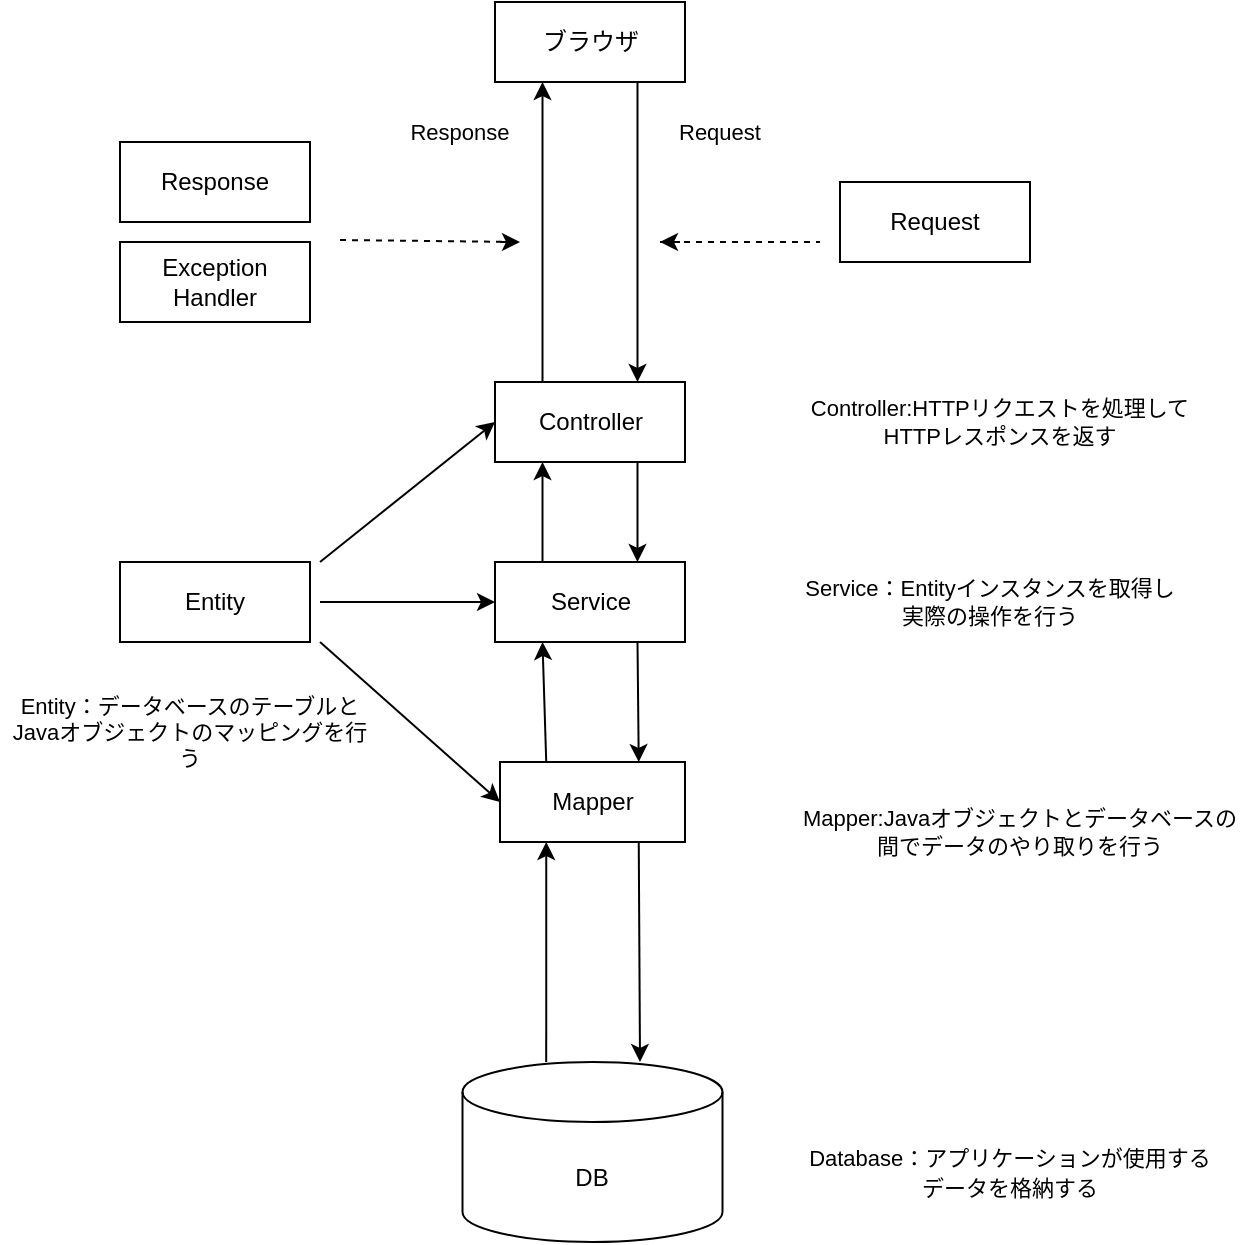 <mxfile>
    <diagram id="F5E9vw2Vnspd3vcVHwBD" name="Page-1">
        <mxGraphModel dx="671" dy="605" grid="1" gridSize="10" guides="1" tooltips="1" connect="1" arrows="1" fold="1" page="1" pageScale="1" pageWidth="1169" pageHeight="827" math="0" shadow="0">
            <root>
                <mxCell id="0"/>
                <mxCell id="1" parent="0"/>
                <mxCell id="2" value="DB" style="shape=cylinder3;whiteSpace=wrap;html=1;boundedLbl=1;backgroundOutline=1;size=15;" parent="1" vertex="1">
                    <mxGeometry x="241.25" y="620" width="130" height="90" as="geometry"/>
                </mxCell>
                <mxCell id="45" value="ブラウザ" style="rounded=0;whiteSpace=wrap;html=1;" parent="1" vertex="1">
                    <mxGeometry x="257.5" y="90" width="95" height="40" as="geometry"/>
                </mxCell>
                <mxCell id="46" value="" style="endArrow=classic;html=1;entryX=0.25;entryY=1;entryDx=0;entryDy=0;exitX=0.322;exitY=0;exitDx=0;exitDy=0;exitPerimeter=0;" parent="1" target="49" edge="1" source="2">
                    <mxGeometry width="50" height="50" relative="1" as="geometry">
                        <mxPoint x="283" y="580" as="sourcePoint"/>
                        <mxPoint x="274.04" y="528.484" as="targetPoint"/>
                    </mxGeometry>
                </mxCell>
                <mxCell id="47" value="" style="endArrow=classic;html=1;exitX=0.75;exitY=1;exitDx=0;exitDy=0;" parent="1" source="49" edge="1">
                    <mxGeometry width="50" height="50" relative="1" as="geometry">
                        <mxPoint x="330" y="520" as="sourcePoint"/>
                        <mxPoint x="330" y="620" as="targetPoint"/>
                        <Array as="points"/>
                    </mxGeometry>
                </mxCell>
                <mxCell id="49" value="Mapper" style="rounded=0;whiteSpace=wrap;html=1;" parent="1" vertex="1">
                    <mxGeometry x="260" y="470" width="92.5" height="40" as="geometry"/>
                </mxCell>
                <mxCell id="50" value="Service&lt;span style=&quot;color: rgba(0, 0, 0, 0); font-family: monospace; font-size: 0px; text-align: start;&quot;&gt;%3CmxGraphModel%3E%3Croot%3E%3CmxCell%20id%3D%220%22%2F%3E%3CmxCell%20id%3D%221%22%20parent%3D%220%22%2F%3E%3CmxCell%20id%3D%222%22%20value%3D%22Mapper%22%20style%3D%22rounded%3D0%3BwhiteSpace%3Dwrap%3Bhtml%3D1%3B%22%20vertex%3D%221%22%20parent%3D%221%22%3E%3CmxGeometry%20x%3D%22257.5%22%20y%3D%22470%22%20width%3D%2295%22%20height%3D%2240%22%20as%3D%22geometry%22%2F%3E%3C%2FmxCell%3E%3C%2Froot%3E%3C%2FmxGraphModel%3E&lt;/span&gt;" style="rounded=0;whiteSpace=wrap;html=1;" parent="1" vertex="1">
                    <mxGeometry x="257.5" y="370" width="95" height="40" as="geometry"/>
                </mxCell>
                <mxCell id="79" style="edgeStyle=none;html=1;fontSize=11;exitX=0.25;exitY=0;exitDx=0;exitDy=0;entryX=0.25;entryY=1;entryDx=0;entryDy=0;" edge="1" parent="1" source="51" target="45">
                    <mxGeometry relative="1" as="geometry">
                        <mxPoint x="280" y="140" as="targetPoint"/>
                        <mxPoint x="280" y="270" as="sourcePoint"/>
                    </mxGeometry>
                </mxCell>
                <mxCell id="51" value="Controller" style="rounded=0;whiteSpace=wrap;html=1;" parent="1" vertex="1">
                    <mxGeometry x="257.5" y="280" width="95" height="40" as="geometry"/>
                </mxCell>
                <mxCell id="52" value="Response" style="rounded=0;whiteSpace=wrap;html=1;" parent="1" vertex="1">
                    <mxGeometry x="70" y="160" width="95" height="40" as="geometry"/>
                </mxCell>
                <mxCell id="53" value="Exception Handler" style="rounded=0;whiteSpace=wrap;html=1;" parent="1" vertex="1">
                    <mxGeometry x="70" y="210" width="95" height="40" as="geometry"/>
                </mxCell>
                <mxCell id="54" value="Entity" style="rounded=0;whiteSpace=wrap;html=1;" parent="1" vertex="1">
                    <mxGeometry x="70" y="370" width="95" height="40" as="geometry"/>
                </mxCell>
                <mxCell id="55" value="" style="endArrow=classic;html=1;entryX=0;entryY=0.5;entryDx=0;entryDy=0;" parent="1" target="51" edge="1">
                    <mxGeometry width="50" height="50" relative="1" as="geometry">
                        <mxPoint x="170" y="370" as="sourcePoint"/>
                        <mxPoint x="230" y="310" as="targetPoint"/>
                    </mxGeometry>
                </mxCell>
                <mxCell id="58" value="" style="endArrow=classic;html=1;entryX=0;entryY=0.5;entryDx=0;entryDy=0;" parent="1" edge="1" target="49">
                    <mxGeometry width="50" height="50" relative="1" as="geometry">
                        <mxPoint x="170" y="410" as="sourcePoint"/>
                        <mxPoint x="250" y="490" as="targetPoint"/>
                    </mxGeometry>
                </mxCell>
                <mxCell id="59" value="" style="endArrow=classic;html=1;entryX=0;entryY=0.5;entryDx=0;entryDy=0;" parent="1" edge="1" target="50">
                    <mxGeometry width="50" height="50" relative="1" as="geometry">
                        <mxPoint x="170" y="390" as="sourcePoint"/>
                        <mxPoint x="250" y="390" as="targetPoint"/>
                    </mxGeometry>
                </mxCell>
                <mxCell id="62" value="" style="endArrow=classic;html=1;exitX=0.25;exitY=0;exitDx=0;exitDy=0;entryX=0.25;entryY=1;entryDx=0;entryDy=0;" parent="1" source="49" target="50" edge="1">
                    <mxGeometry width="50" height="50" relative="1" as="geometry">
                        <mxPoint x="370" y="490" as="sourcePoint"/>
                        <mxPoint x="290" y="420" as="targetPoint"/>
                    </mxGeometry>
                </mxCell>
                <mxCell id="66" value="" style="endArrow=classic;html=1;exitX=0.75;exitY=1;exitDx=0;exitDy=0;entryX=0.75;entryY=0;entryDx=0;entryDy=0;" parent="1" source="50" target="49" edge="1">
                    <mxGeometry width="50" height="50" relative="1" as="geometry">
                        <mxPoint x="370" y="490" as="sourcePoint"/>
                        <mxPoint x="420" y="440" as="targetPoint"/>
                    </mxGeometry>
                </mxCell>
                <mxCell id="67" value="" style="endArrow=classic;html=1;entryX=0.25;entryY=1;entryDx=0;entryDy=0;exitX=0.25;exitY=0;exitDx=0;exitDy=0;" parent="1" source="50" target="51" edge="1">
                    <mxGeometry width="50" height="50" relative="1" as="geometry">
                        <mxPoint x="370" y="490" as="sourcePoint"/>
                        <mxPoint x="380" y="390" as="targetPoint"/>
                    </mxGeometry>
                </mxCell>
                <mxCell id="68" value="" style="endArrow=classic;html=1;exitX=0.75;exitY=1;exitDx=0;exitDy=0;entryX=0.75;entryY=0;entryDx=0;entryDy=0;" parent="1" source="51" target="50" edge="1">
                    <mxGeometry width="50" height="50" relative="1" as="geometry">
                        <mxPoint x="370" y="490" as="sourcePoint"/>
                        <mxPoint x="420" y="440" as="targetPoint"/>
                    </mxGeometry>
                </mxCell>
                <mxCell id="70" value="&lt;font style=&quot;font-size: 11px;&quot;&gt;Database：アプリケーションが使用するデータを格納する&lt;/font&gt;" style="text;html=1;strokeColor=none;fillColor=none;align=center;verticalAlign=middle;whiteSpace=wrap;rounded=0;" vertex="1" parent="1">
                    <mxGeometry x="410" y="650" width="210" height="50" as="geometry"/>
                </mxCell>
                <mxCell id="71" value="&lt;font style=&quot;font-size: 11px;&quot;&gt;Entity：データベースのテーブルとJavaオブジェクトのマッピングを行う&lt;/font&gt;" style="text;html=1;strokeColor=none;fillColor=none;align=center;verticalAlign=middle;whiteSpace=wrap;rounded=0;fontSize=8;" vertex="1" parent="1">
                    <mxGeometry x="10" y="440" width="190" height="30" as="geometry"/>
                </mxCell>
                <mxCell id="73" value="Service：Entityインスタンスを取得し実際の操作を行う" style="text;html=1;strokeColor=none;fillColor=none;align=center;verticalAlign=middle;whiteSpace=wrap;rounded=0;fontSize=11;" vertex="1" parent="1">
                    <mxGeometry x="410" y="375" width="190" height="30" as="geometry"/>
                </mxCell>
                <mxCell id="75" value="Mapper:Javaオブジェクトとデータベースの間でデータのやり取りを行う" style="text;html=1;strokeColor=none;fillColor=none;align=center;verticalAlign=middle;whiteSpace=wrap;rounded=0;fontSize=11;" vertex="1" parent="1">
                    <mxGeometry x="410" y="490" width="220" height="30" as="geometry"/>
                </mxCell>
                <mxCell id="77" value="Controller:HTTPリクエストを処理してHTTPレスポンスを返す" style="text;html=1;strokeColor=none;fillColor=none;align=center;verticalAlign=middle;whiteSpace=wrap;rounded=0;fontSize=11;" vertex="1" parent="1">
                    <mxGeometry x="410" y="285" width="200" height="30" as="geometry"/>
                </mxCell>
                <mxCell id="78" value="" style="endArrow=classic;html=1;fontSize=11;exitX=0.75;exitY=1;exitDx=0;exitDy=0;entryX=0.75;entryY=0;entryDx=0;entryDy=0;" edge="1" parent="1" source="45" target="51">
                    <mxGeometry width="50" height="50" relative="1" as="geometry">
                        <mxPoint x="330" y="270" as="sourcePoint"/>
                        <mxPoint x="390" y="130" as="targetPoint"/>
                    </mxGeometry>
                </mxCell>
                <mxCell id="81" value="Response" style="text;html=1;strokeColor=none;fillColor=none;align=center;verticalAlign=middle;whiteSpace=wrap;rounded=0;fontSize=11;" vertex="1" parent="1">
                    <mxGeometry x="210" y="140" width="60" height="30" as="geometry"/>
                </mxCell>
                <mxCell id="82" value="Request" style="text;html=1;strokeColor=none;fillColor=none;align=center;verticalAlign=middle;whiteSpace=wrap;rounded=0;fontSize=11;" vertex="1" parent="1">
                    <mxGeometry x="340" y="140" width="60" height="30" as="geometry"/>
                </mxCell>
                <mxCell id="83" value="" style="endArrow=none;dashed=1;html=1;fontSize=11;" edge="1" parent="1">
                    <mxGeometry width="50" height="50" relative="1" as="geometry">
                        <mxPoint x="180" y="209" as="sourcePoint"/>
                        <mxPoint x="270" y="210" as="targetPoint"/>
                    </mxGeometry>
                </mxCell>
                <mxCell id="85" value="" style="endArrow=classic;html=1;fontSize=11;" edge="1" parent="1">
                    <mxGeometry width="50" height="50" relative="1" as="geometry">
                        <mxPoint x="260" y="210" as="sourcePoint"/>
                        <mxPoint x="270" y="210" as="targetPoint"/>
                        <Array as="points"/>
                    </mxGeometry>
                </mxCell>
                <mxCell id="86" value="Request" style="rounded=0;whiteSpace=wrap;html=1;" vertex="1" parent="1">
                    <mxGeometry x="430" y="180" width="95" height="40" as="geometry"/>
                </mxCell>
                <mxCell id="88" value="" style="endArrow=none;dashed=1;html=1;fontSize=11;" edge="1" parent="1">
                    <mxGeometry width="50" height="50" relative="1" as="geometry">
                        <mxPoint x="340" y="210" as="sourcePoint"/>
                        <mxPoint x="420" y="210" as="targetPoint"/>
                    </mxGeometry>
                </mxCell>
                <mxCell id="89" value="" style="endArrow=classic;html=1;fontSize=11;" edge="1" parent="1">
                    <mxGeometry width="50" height="50" relative="1" as="geometry">
                        <mxPoint x="350" y="210" as="sourcePoint"/>
                        <mxPoint x="340" y="210" as="targetPoint"/>
                    </mxGeometry>
                </mxCell>
            </root>
        </mxGraphModel>
    </diagram>
</mxfile>